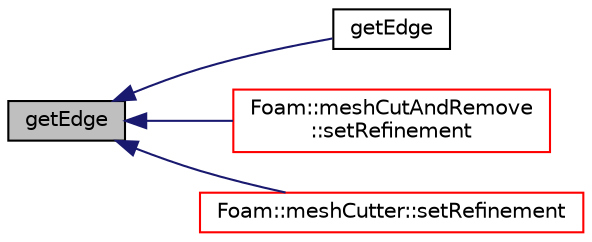 digraph "getEdge"
{
  bgcolor="transparent";
  edge [fontname="Helvetica",fontsize="10",labelfontname="Helvetica",labelfontsize="10"];
  node [fontname="Helvetica",fontsize="10",shape=record];
  rankdir="LR";
  Node1 [label="getEdge",height=0.2,width=0.4,color="black", fillcolor="grey75", style="filled", fontcolor="black"];
  Node1 -> Node2 [dir="back",color="midnightblue",fontsize="10",style="solid",fontname="Helvetica"];
  Node2 [label="getEdge",height=0.2,width=0.4,color="black",URL="$a00632.html#a9231a9e340542b26fcad21955f36ebe9"];
  Node1 -> Node3 [dir="back",color="midnightblue",fontsize="10",style="solid",fontname="Helvetica"];
  Node3 [label="Foam::meshCutAndRemove\l::setRefinement",height=0.2,width=0.4,color="red",URL="$a01489.html#a5b289474e53287a9460c322f12434dec",tooltip="Do actual cutting with cut description. Inserts mesh changes. "];
  Node1 -> Node4 [dir="back",color="midnightblue",fontsize="10",style="solid",fontname="Helvetica"];
  Node4 [label="Foam::meshCutter::setRefinement",height=0.2,width=0.4,color="red",URL="$a01490.html#ad6964ecaeb84631835d8a4e51bf706bb",tooltip="Do actual cutting with cut description. Inserts mesh changes. "];
}
